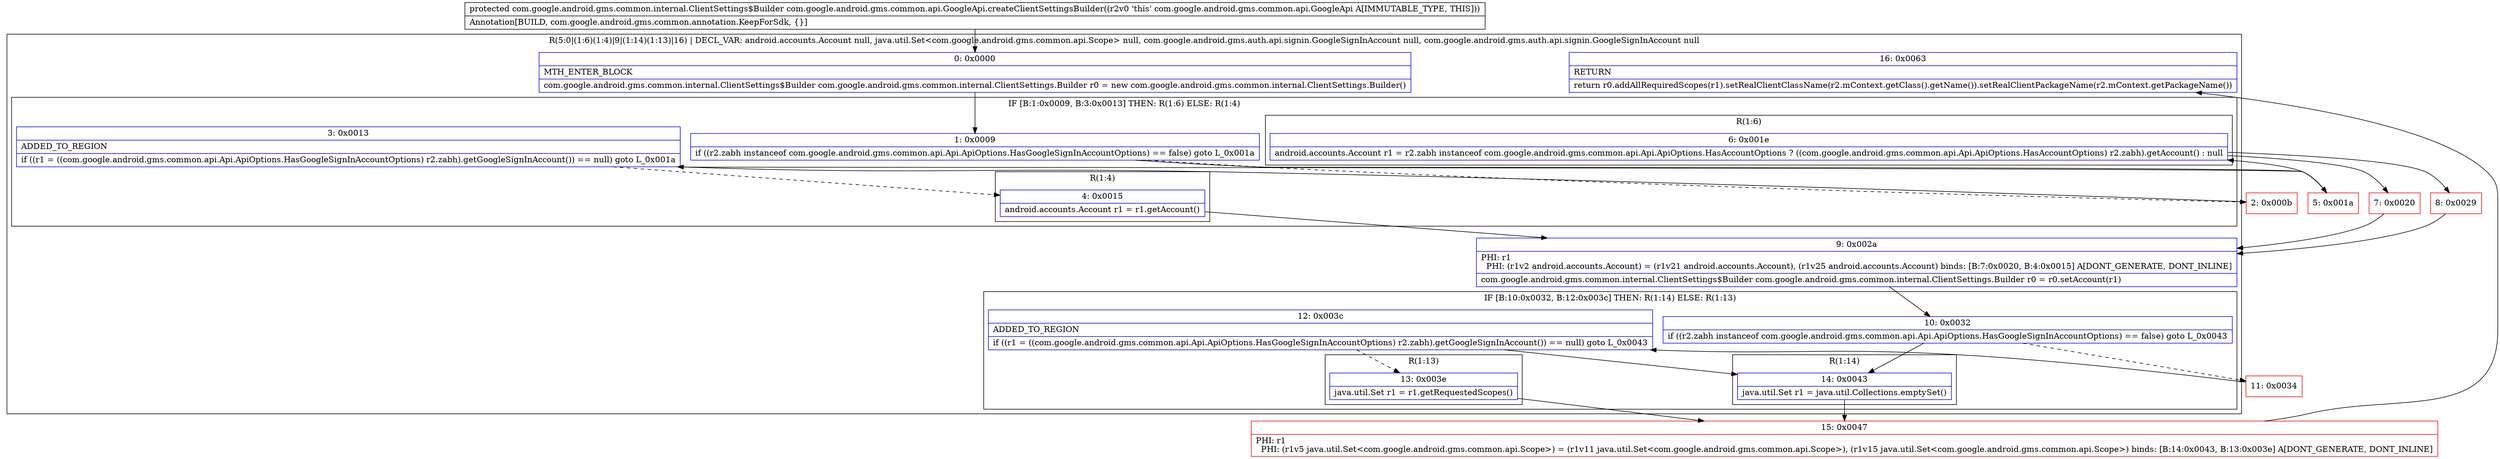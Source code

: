 digraph "CFG forcom.google.android.gms.common.api.GoogleApi.createClientSettingsBuilder()Lcom\/google\/android\/gms\/common\/internal\/ClientSettings$Builder;" {
subgraph cluster_Region_1962819092 {
label = "R(5:0|(1:6)(1:4)|9|(1:14)(1:13)|16) | DECL_VAR: android.accounts.Account null, java.util.Set\<com.google.android.gms.common.api.Scope\> null, com.google.android.gms.auth.api.signin.GoogleSignInAccount null, com.google.android.gms.auth.api.signin.GoogleSignInAccount null\l";
node [shape=record,color=blue];
Node_0 [shape=record,label="{0\:\ 0x0000|MTH_ENTER_BLOCK\l|com.google.android.gms.common.internal.ClientSettings$Builder com.google.android.gms.common.internal.ClientSettings.Builder r0 = new com.google.android.gms.common.internal.ClientSettings.Builder()\l}"];
subgraph cluster_IfRegion_2121583585 {
label = "IF [B:1:0x0009, B:3:0x0013] THEN: R(1:6) ELSE: R(1:4)";
node [shape=record,color=blue];
Node_1 [shape=record,label="{1\:\ 0x0009|if ((r2.zabh instanceof com.google.android.gms.common.api.Api.ApiOptions.HasGoogleSignInAccountOptions) == false) goto L_0x001a\l}"];
Node_3 [shape=record,label="{3\:\ 0x0013|ADDED_TO_REGION\l|if ((r1 = ((com.google.android.gms.common.api.Api.ApiOptions.HasGoogleSignInAccountOptions) r2.zabh).getGoogleSignInAccount()) == null) goto L_0x001a\l}"];
subgraph cluster_Region_190742366 {
label = "R(1:6)";
node [shape=record,color=blue];
Node_6 [shape=record,label="{6\:\ 0x001e|android.accounts.Account r1 = r2.zabh instanceof com.google.android.gms.common.api.Api.ApiOptions.HasAccountOptions ? ((com.google.android.gms.common.api.Api.ApiOptions.HasAccountOptions) r2.zabh).getAccount() : null\l}"];
}
subgraph cluster_Region_270435536 {
label = "R(1:4)";
node [shape=record,color=blue];
Node_4 [shape=record,label="{4\:\ 0x0015|android.accounts.Account r1 = r1.getAccount()\l}"];
}
}
Node_9 [shape=record,label="{9\:\ 0x002a|PHI: r1 \l  PHI: (r1v2 android.accounts.Account) = (r1v21 android.accounts.Account), (r1v25 android.accounts.Account) binds: [B:7:0x0020, B:4:0x0015] A[DONT_GENERATE, DONT_INLINE]\l|com.google.android.gms.common.internal.ClientSettings$Builder com.google.android.gms.common.internal.ClientSettings.Builder r0 = r0.setAccount(r1)\l}"];
subgraph cluster_IfRegion_515661656 {
label = "IF [B:10:0x0032, B:12:0x003c] THEN: R(1:14) ELSE: R(1:13)";
node [shape=record,color=blue];
Node_10 [shape=record,label="{10\:\ 0x0032|if ((r2.zabh instanceof com.google.android.gms.common.api.Api.ApiOptions.HasGoogleSignInAccountOptions) == false) goto L_0x0043\l}"];
Node_12 [shape=record,label="{12\:\ 0x003c|ADDED_TO_REGION\l|if ((r1 = ((com.google.android.gms.common.api.Api.ApiOptions.HasGoogleSignInAccountOptions) r2.zabh).getGoogleSignInAccount()) == null) goto L_0x0043\l}"];
subgraph cluster_Region_914460079 {
label = "R(1:14)";
node [shape=record,color=blue];
Node_14 [shape=record,label="{14\:\ 0x0043|java.util.Set r1 = java.util.Collections.emptySet()\l}"];
}
subgraph cluster_Region_856300533 {
label = "R(1:13)";
node [shape=record,color=blue];
Node_13 [shape=record,label="{13\:\ 0x003e|java.util.Set r1 = r1.getRequestedScopes()\l}"];
}
}
Node_16 [shape=record,label="{16\:\ 0x0063|RETURN\l|return r0.addAllRequiredScopes(r1).setRealClientClassName(r2.mContext.getClass().getName()).setRealClientPackageName(r2.mContext.getPackageName())\l}"];
}
Node_2 [shape=record,color=red,label="{2\:\ 0x000b}"];
Node_5 [shape=record,color=red,label="{5\:\ 0x001a}"];
Node_7 [shape=record,color=red,label="{7\:\ 0x0020}"];
Node_8 [shape=record,color=red,label="{8\:\ 0x0029}"];
Node_11 [shape=record,color=red,label="{11\:\ 0x0034}"];
Node_15 [shape=record,color=red,label="{15\:\ 0x0047|PHI: r1 \l  PHI: (r1v5 java.util.Set\<com.google.android.gms.common.api.Scope\>) = (r1v11 java.util.Set\<com.google.android.gms.common.api.Scope\>), (r1v15 java.util.Set\<com.google.android.gms.common.api.Scope\>) binds: [B:14:0x0043, B:13:0x003e] A[DONT_GENERATE, DONT_INLINE]\l}"];
MethodNode[shape=record,label="{protected com.google.android.gms.common.internal.ClientSettings$Builder com.google.android.gms.common.api.GoogleApi.createClientSettingsBuilder((r2v0 'this' com.google.android.gms.common.api.GoogleApi A[IMMUTABLE_TYPE, THIS]))  | Annotation[BUILD, com.google.android.gms.common.annotation.KeepForSdk, \{\}]\l}"];
MethodNode -> Node_0;
Node_0 -> Node_1;
Node_1 -> Node_2[style=dashed];
Node_1 -> Node_5;
Node_3 -> Node_4[style=dashed];
Node_3 -> Node_5;
Node_6 -> Node_7;
Node_6 -> Node_8;
Node_4 -> Node_9;
Node_9 -> Node_10;
Node_10 -> Node_11[style=dashed];
Node_10 -> Node_14;
Node_12 -> Node_13[style=dashed];
Node_12 -> Node_14;
Node_14 -> Node_15;
Node_13 -> Node_15;
Node_2 -> Node_3;
Node_5 -> Node_6;
Node_7 -> Node_9;
Node_8 -> Node_9;
Node_11 -> Node_12;
Node_15 -> Node_16;
}

